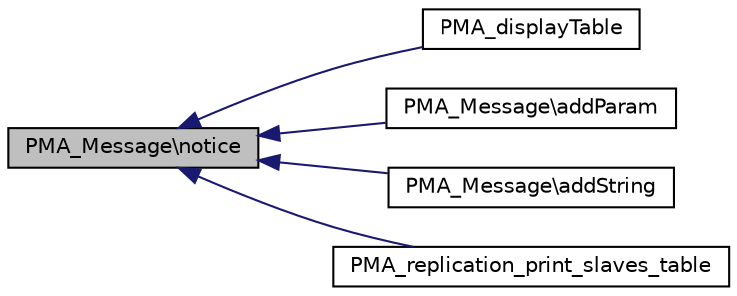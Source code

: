 digraph G
{
  edge [fontname="Helvetica",fontsize="10",labelfontname="Helvetica",labelfontsize="10"];
  node [fontname="Helvetica",fontsize="10",shape=record];
  rankdir="LR";
  Node1 [label="PMA_Message\\notice",height=0.2,width=0.4,color="black", fillcolor="grey75", style="filled" fontcolor="black"];
  Node1 -> Node2 [dir="back",color="midnightblue",fontsize="10",style="solid",fontname="Helvetica"];
  Node2 [label="PMA_displayTable",height=0.2,width=0.4,color="black", fillcolor="white", style="filled",URL="$display__tbl_8lib_8php.html#ab64d4328beb5bc6b0a62abfa39fb447a",tooltip="Displays a table of results returned by a SQL query."];
  Node1 -> Node3 [dir="back",color="midnightblue",fontsize="10",style="solid",fontname="Helvetica"];
  Node3 [label="PMA_Message\\addParam",height=0.2,width=0.4,color="black", fillcolor="white", style="filled",URL="$classPMA__Message.html#aae3a751a86ef1e2198ae3406f1f31727",tooltip="add parameter, usually in conjunction with strings"];
  Node1 -> Node4 [dir="back",color="midnightblue",fontsize="10",style="solid",fontname="Helvetica"];
  Node4 [label="PMA_Message\\addString",height=0.2,width=0.4,color="black", fillcolor="white", style="filled",URL="$classPMA__Message.html#a45a561ff54c65c0d65dfde8d6950516e",tooltip="add another string to be concatenated on displaying"];
  Node1 -> Node5 [dir="back",color="midnightblue",fontsize="10",style="solid",fontname="Helvetica"];
  Node5 [label="PMA_replication_print_slaves_table",height=0.2,width=0.4,color="black", fillcolor="white", style="filled",URL="$replication__gui_8lib_8php.html#a05b34408e78de2bae2e56414488f9268",tooltip="Prints table with slave `users` connected to this master."];
}
